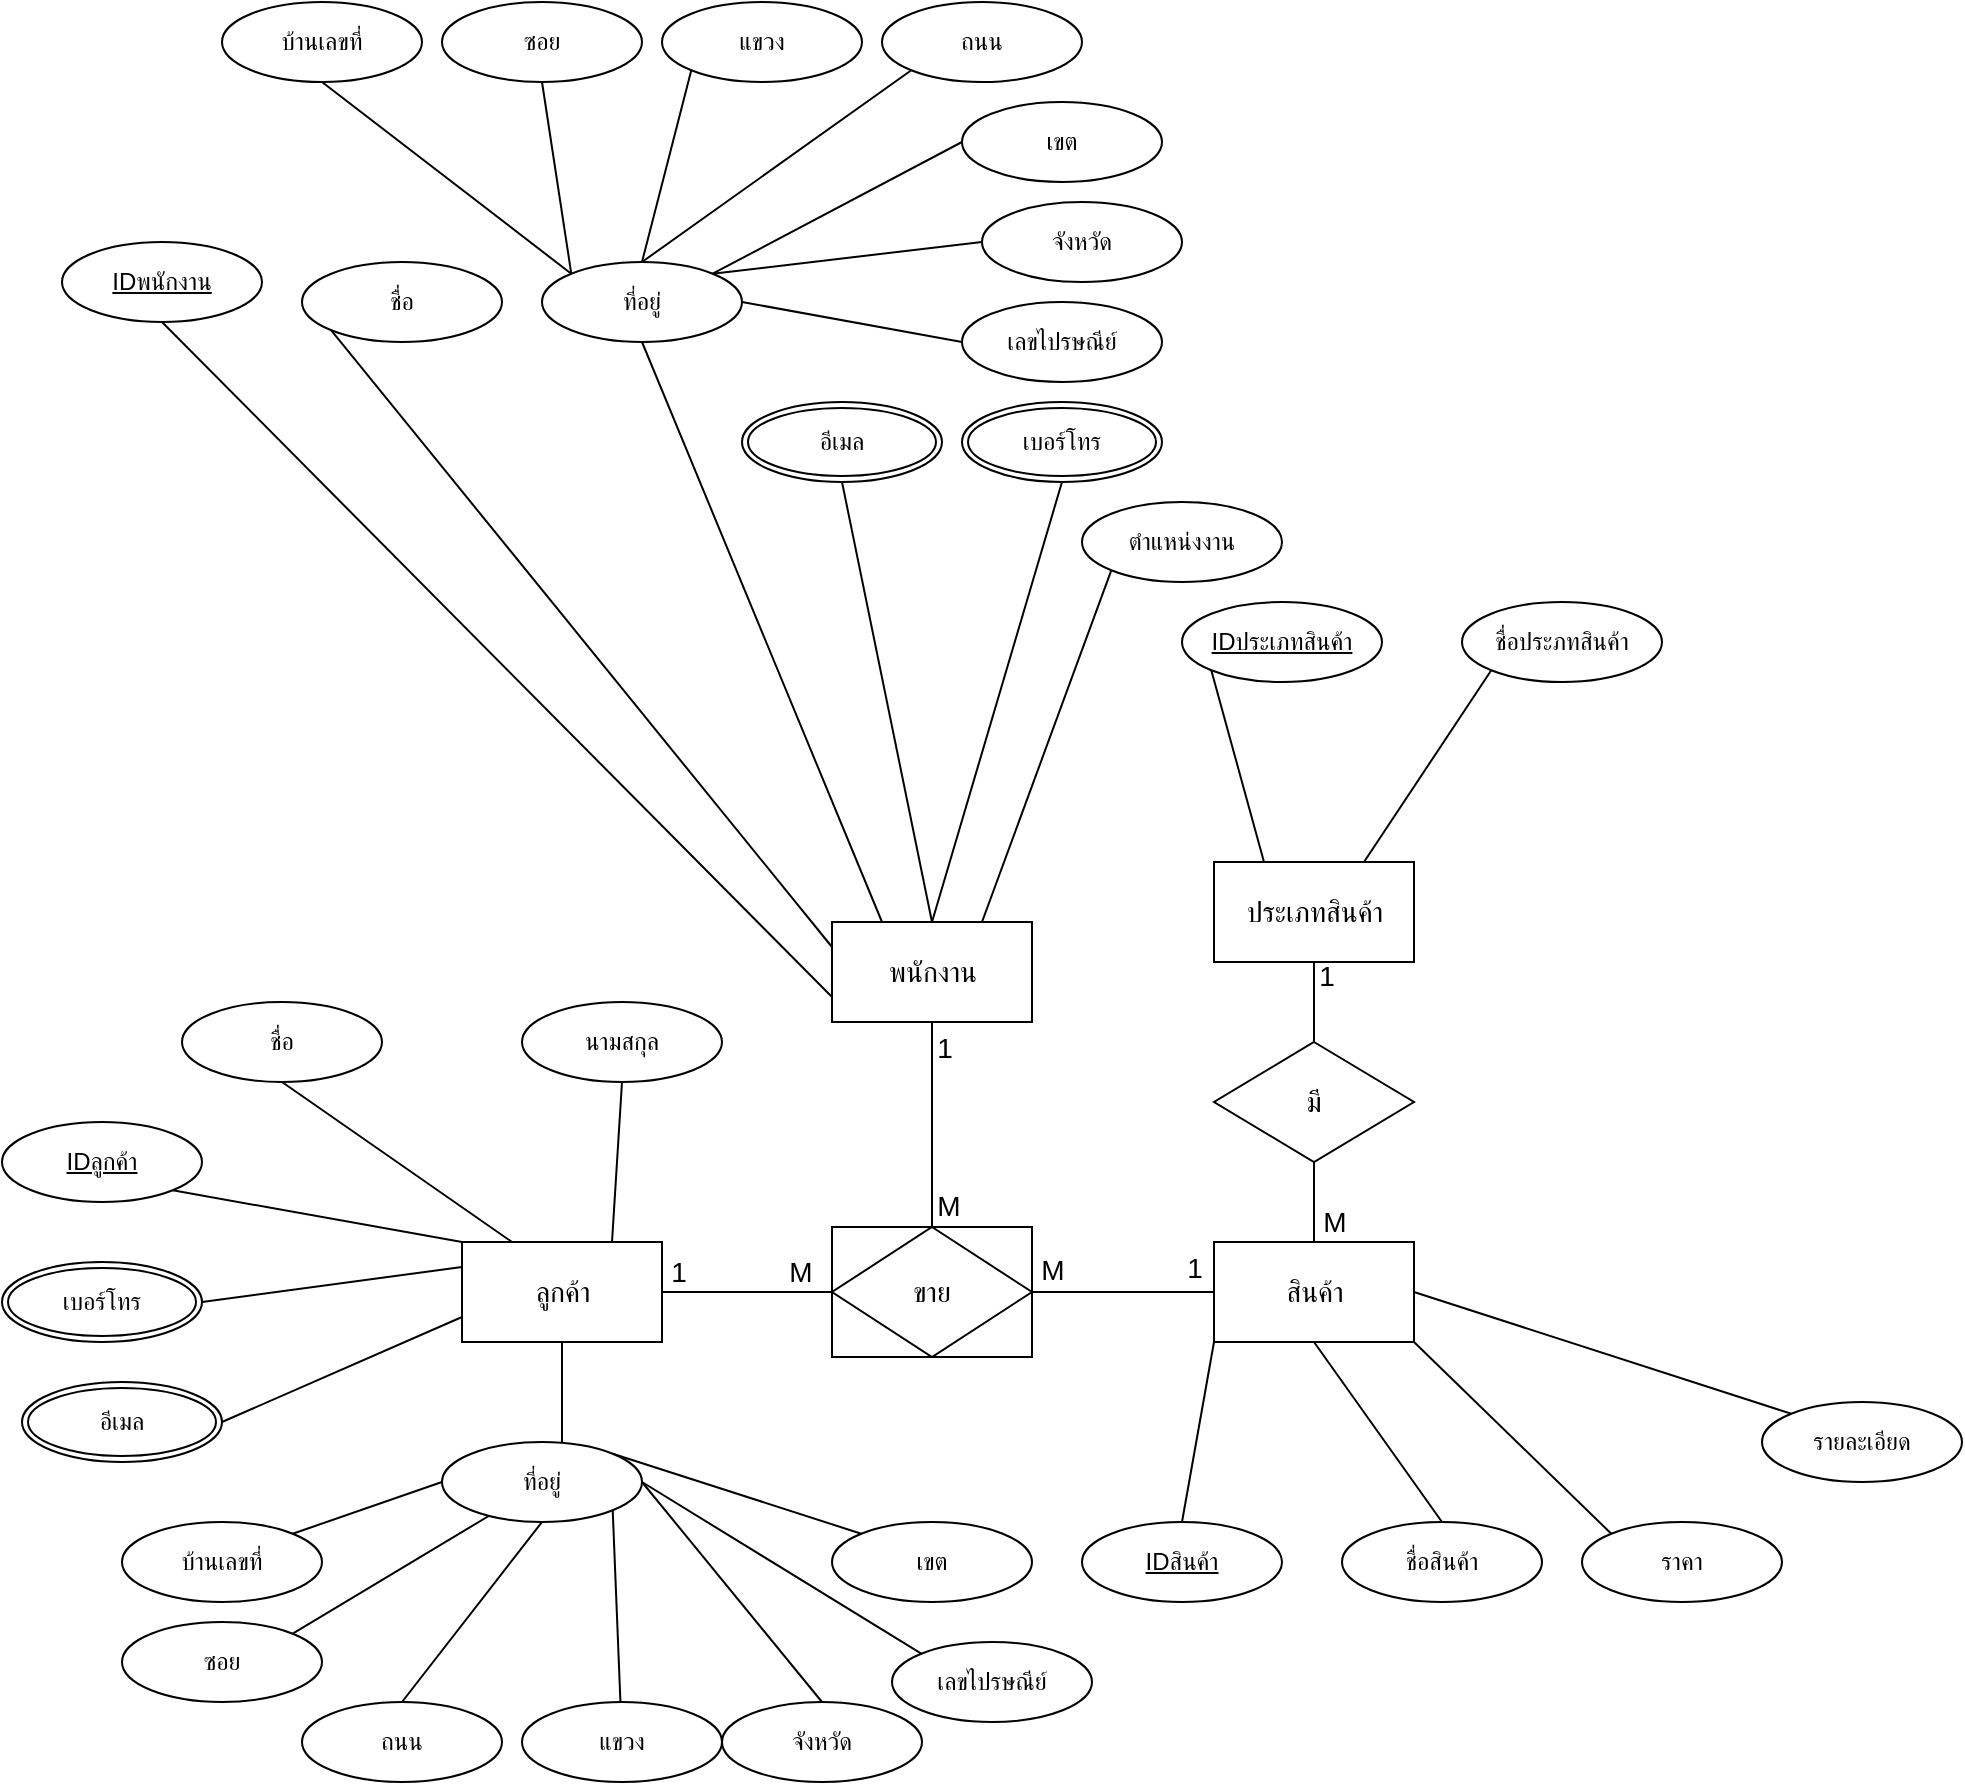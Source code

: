 <mxfile version="16.5.1" type="device"><diagram id="R2lEEEUBdFMjLlhIrx00" name="Page-1"><mxGraphModel dx="1632" dy="1677" grid="1" gridSize="10" guides="1" tooltips="1" connect="1" arrows="1" fold="1" page="1" pageScale="1" pageWidth="850" pageHeight="1100" math="0" shadow="0" extFonts="Permanent Marker^https://fonts.googleapis.com/css?family=Permanent+Marker"><root><mxCell id="0"/><mxCell id="1" parent="0"/><mxCell id="k3MWA8XEJm4RNBKXc7yi-6" style="edgeStyle=orthogonalEdgeStyle;rounded=0;orthogonalLoop=1;jettySize=auto;html=1;entryX=0;entryY=0.5;entryDx=0;entryDy=0;fontSize=14;endArrow=none;endFill=0;" parent="1" source="k3MWA8XEJm4RNBKXc7yi-1" target="k3MWA8XEJm4RNBKXc7yi-5" edge="1"><mxGeometry relative="1" as="geometry"/></mxCell><mxCell id="k3MWA8XEJm4RNBKXc7yi-14" value="M" style="edgeLabel;html=1;align=center;verticalAlign=middle;resizable=0;points=[];fontSize=14;" parent="k3MWA8XEJm4RNBKXc7yi-6" vertex="1" connectable="0"><mxGeometry x="0.237" y="-1" relative="1" as="geometry"><mxPoint x="16" y="-11" as="offset"/></mxGeometry></mxCell><mxCell id="k3MWA8XEJm4RNBKXc7yi-15" value="1" style="edgeLabel;html=1;align=center;verticalAlign=middle;resizable=0;points=[];fontSize=14;" parent="k3MWA8XEJm4RNBKXc7yi-6" vertex="1" connectable="0"><mxGeometry x="-0.715" y="-1" relative="1" as="geometry"><mxPoint x="-4" y="-11" as="offset"/></mxGeometry></mxCell><mxCell id="k3MWA8XEJm4RNBKXc7yi-1" value="ลูกค้า" style="html=1;dashed=0;whitespace=wrap;fontSize=14;" parent="1" vertex="1"><mxGeometry x="160" y="380" width="100" height="50" as="geometry"/></mxCell><mxCell id="k3MWA8XEJm4RNBKXc7yi-2" value="สินค้า" style="html=1;dashed=0;whitespace=wrap;fontSize=14;" parent="1" vertex="1"><mxGeometry x="536" y="380" width="100" height="50" as="geometry"/></mxCell><mxCell id="k3MWA8XEJm4RNBKXc7yi-9" style="edgeStyle=orthogonalEdgeStyle;rounded=0;orthogonalLoop=1;jettySize=auto;html=1;entryX=0.5;entryY=0;entryDx=0;entryDy=0;fontSize=14;endArrow=none;endFill=0;" parent="1" source="k3MWA8XEJm4RNBKXc7yi-3" target="k3MWA8XEJm4RNBKXc7yi-5" edge="1"><mxGeometry relative="1" as="geometry"/></mxCell><mxCell id="k3MWA8XEJm4RNBKXc7yi-16" value="1" style="edgeLabel;html=1;align=center;verticalAlign=middle;resizable=0;points=[];fontSize=14;" parent="k3MWA8XEJm4RNBKXc7yi-9" vertex="1" connectable="0"><mxGeometry x="-0.708" y="-2" relative="1" as="geometry"><mxPoint x="8" y="-2" as="offset"/></mxGeometry></mxCell><mxCell id="k3MWA8XEJm4RNBKXc7yi-17" value="M" style="edgeLabel;html=1;align=center;verticalAlign=middle;resizable=0;points=[];fontSize=14;" parent="k3MWA8XEJm4RNBKXc7yi-9" vertex="1" connectable="0"><mxGeometry x="0.749" y="-2" relative="1" as="geometry"><mxPoint x="10" y="2" as="offset"/></mxGeometry></mxCell><mxCell id="k3MWA8XEJm4RNBKXc7yi-3" value="พนักงาน" style="html=1;dashed=0;whitespace=wrap;fontSize=14;" parent="1" vertex="1"><mxGeometry x="345" y="220" width="100" height="50" as="geometry"/></mxCell><mxCell id="k3MWA8XEJm4RNBKXc7yi-7" style="edgeStyle=orthogonalEdgeStyle;rounded=0;orthogonalLoop=1;jettySize=auto;html=1;entryX=0;entryY=0.5;entryDx=0;entryDy=0;fontSize=14;endArrow=none;endFill=0;" parent="1" source="k3MWA8XEJm4RNBKXc7yi-5" target="k3MWA8XEJm4RNBKXc7yi-2" edge="1"><mxGeometry relative="1" as="geometry"/></mxCell><mxCell id="k3MWA8XEJm4RNBKXc7yi-21" value="1" style="edgeLabel;html=1;align=center;verticalAlign=middle;resizable=0;points=[];fontSize=14;" parent="k3MWA8XEJm4RNBKXc7yi-7" vertex="1" connectable="0"><mxGeometry x="0.784" y="-3" relative="1" as="geometry"><mxPoint y="-15" as="offset"/></mxGeometry></mxCell><mxCell id="k3MWA8XEJm4RNBKXc7yi-22" value="M" style="edgeLabel;html=1;align=center;verticalAlign=middle;resizable=0;points=[];fontSize=14;" parent="k3MWA8XEJm4RNBKXc7yi-7" vertex="1" connectable="0"><mxGeometry x="-0.816" y="2" relative="1" as="geometry"><mxPoint x="1" y="-9" as="offset"/></mxGeometry></mxCell><mxCell id="k3MWA8XEJm4RNBKXc7yi-5" value="ขาย" style="shape=associativeEntity;whiteSpace=wrap;html=1;align=center;fontSize=14;" parent="1" vertex="1"><mxGeometry x="345" y="372.5" width="100" height="65" as="geometry"/></mxCell><mxCell id="k3MWA8XEJm4RNBKXc7yi-11" style="edgeStyle=orthogonalEdgeStyle;rounded=0;orthogonalLoop=1;jettySize=auto;html=1;fontSize=14;endArrow=none;endFill=0;entryX=0.5;entryY=0;entryDx=0;entryDy=0;" parent="1" source="k3MWA8XEJm4RNBKXc7yi-10" target="k3MWA8XEJm4RNBKXc7yi-12" edge="1"><mxGeometry relative="1" as="geometry"><mxPoint x="586" y="250" as="targetPoint"/></mxGeometry></mxCell><mxCell id="k3MWA8XEJm4RNBKXc7yi-18" value="1" style="edgeLabel;html=1;align=center;verticalAlign=middle;resizable=0;points=[];fontSize=14;" parent="k3MWA8XEJm4RNBKXc7yi-11" vertex="1" connectable="0"><mxGeometry x="-0.258" y="-3" relative="1" as="geometry"><mxPoint x="9" y="-8" as="offset"/></mxGeometry></mxCell><mxCell id="k3MWA8XEJm4RNBKXc7yi-20" value="" style="edgeStyle=orthogonalEdgeStyle;rounded=0;orthogonalLoop=1;jettySize=auto;html=1;fontSize=14;endArrow=none;endFill=0;" parent="1" source="k3MWA8XEJm4RNBKXc7yi-10" target="k3MWA8XEJm4RNBKXc7yi-12" edge="1"><mxGeometry relative="1" as="geometry"/></mxCell><mxCell id="k3MWA8XEJm4RNBKXc7yi-10" value="ประเภทสินค้า" style="html=1;dashed=0;whitespace=wrap;fontSize=14;" parent="1" vertex="1"><mxGeometry x="536" y="190" width="100" height="50" as="geometry"/></mxCell><mxCell id="k3MWA8XEJm4RNBKXc7yi-13" style="edgeStyle=orthogonalEdgeStyle;rounded=0;orthogonalLoop=1;jettySize=auto;html=1;entryX=0.5;entryY=0;entryDx=0;entryDy=0;fontSize=14;endArrow=none;endFill=0;" parent="1" source="k3MWA8XEJm4RNBKXc7yi-12" target="k3MWA8XEJm4RNBKXc7yi-2" edge="1"><mxGeometry relative="1" as="geometry"/></mxCell><mxCell id="k3MWA8XEJm4RNBKXc7yi-19" value="M" style="edgeLabel;html=1;align=center;verticalAlign=middle;resizable=0;points=[];fontSize=14;" parent="k3MWA8XEJm4RNBKXc7yi-13" vertex="1" connectable="0"><mxGeometry x="0.728" relative="1" as="geometry"><mxPoint x="10" y="-5" as="offset"/></mxGeometry></mxCell><mxCell id="k3MWA8XEJm4RNBKXc7yi-12" value="มี" style="shape=rhombus;perimeter=rhombusPerimeter;whiteSpace=wrap;html=1;align=center;fontSize=14;" parent="1" vertex="1"><mxGeometry x="536" y="280" width="100" height="60" as="geometry"/></mxCell><mxCell id="4IGGy3jbmULkR0txem3m-1" value="IDลูกค้า" style="ellipse;whiteSpace=wrap;html=1;align=center;fontStyle=4;" vertex="1" parent="1"><mxGeometry x="-70" y="320" width="100" height="40" as="geometry"/></mxCell><mxCell id="4IGGy3jbmULkR0txem3m-2" value="IDพนักงาน" style="ellipse;whiteSpace=wrap;html=1;align=center;fontStyle=4;" vertex="1" parent="1"><mxGeometry x="-40" y="-120" width="100" height="40" as="geometry"/></mxCell><mxCell id="4IGGy3jbmULkR0txem3m-3" value="IDประเภทสินค้า" style="ellipse;whiteSpace=wrap;html=1;align=center;fontStyle=4;" vertex="1" parent="1"><mxGeometry x="520" y="60" width="100" height="40" as="geometry"/></mxCell><mxCell id="4IGGy3jbmULkR0txem3m-4" value="IDสินค้า" style="ellipse;whiteSpace=wrap;html=1;align=center;fontStyle=4;" vertex="1" parent="1"><mxGeometry x="470" y="520" width="100" height="40" as="geometry"/></mxCell><mxCell id="4IGGy3jbmULkR0txem3m-5" value="ชื่อ" style="ellipse;whiteSpace=wrap;html=1;align=center;" vertex="1" parent="1"><mxGeometry x="20" y="260" width="100" height="40" as="geometry"/></mxCell><mxCell id="4IGGy3jbmULkR0txem3m-6" value="นามสกุล" style="ellipse;whiteSpace=wrap;html=1;align=center;" vertex="1" parent="1"><mxGeometry x="190" y="260" width="100" height="40" as="geometry"/></mxCell><mxCell id="4IGGy3jbmULkR0txem3m-8" value="ชื่อ" style="ellipse;whiteSpace=wrap;html=1;align=center;" vertex="1" parent="1"><mxGeometry x="80" y="-110" width="100" height="40" as="geometry"/></mxCell><mxCell id="4IGGy3jbmULkR0txem3m-11" value="บ้านเลขที่" style="ellipse;whiteSpace=wrap;html=1;align=center;" vertex="1" parent="1"><mxGeometry x="-10" y="520" width="100" height="40" as="geometry"/></mxCell><mxCell id="4IGGy3jbmULkR0txem3m-12" value="ซอย" style="ellipse;whiteSpace=wrap;html=1;align=center;" vertex="1" parent="1"><mxGeometry x="-10" y="570" width="100" height="40" as="geometry"/></mxCell><mxCell id="4IGGy3jbmULkR0txem3m-13" value="ถนน" style="ellipse;whiteSpace=wrap;html=1;align=center;" vertex="1" parent="1"><mxGeometry x="80" y="610" width="100" height="40" as="geometry"/></mxCell><mxCell id="4IGGy3jbmULkR0txem3m-14" value="เขต" style="ellipse;whiteSpace=wrap;html=1;align=center;" vertex="1" parent="1"><mxGeometry x="345" y="520" width="100" height="40" as="geometry"/></mxCell><mxCell id="4IGGy3jbmULkR0txem3m-15" value="แขวง" style="ellipse;whiteSpace=wrap;html=1;align=center;" vertex="1" parent="1"><mxGeometry x="190" y="610" width="100" height="40" as="geometry"/></mxCell><mxCell id="4IGGy3jbmULkR0txem3m-16" value="จังหวัด" style="ellipse;whiteSpace=wrap;html=1;align=center;" vertex="1" parent="1"><mxGeometry x="290" y="610" width="100" height="40" as="geometry"/></mxCell><mxCell id="4IGGy3jbmULkR0txem3m-17" value="เลขไปรษณีย์" style="ellipse;whiteSpace=wrap;html=1;align=center;" vertex="1" parent="1"><mxGeometry x="375" y="580" width="100" height="40" as="geometry"/></mxCell><mxCell id="4IGGy3jbmULkR0txem3m-18" value="" style="endArrow=none;html=1;rounded=0;exitX=1;exitY=0;exitDx=0;exitDy=0;entryX=0;entryY=0.5;entryDx=0;entryDy=0;" edge="1" parent="1" source="4IGGy3jbmULkR0txem3m-11" target="4IGGy3jbmULkR0txem3m-30"><mxGeometry relative="1" as="geometry"><mxPoint x="150" y="560" as="sourcePoint"/><mxPoint x="160" y="500" as="targetPoint"/></mxGeometry></mxCell><mxCell id="4IGGy3jbmULkR0txem3m-19" value="" style="endArrow=none;html=1;rounded=0;exitX=1;exitY=0;exitDx=0;exitDy=0;entryX=0.25;entryY=0.9;entryDx=0;entryDy=0;entryPerimeter=0;" edge="1" parent="1" source="4IGGy3jbmULkR0txem3m-12" target="4IGGy3jbmULkR0txem3m-30"><mxGeometry relative="1" as="geometry"><mxPoint x="160" y="550" as="sourcePoint"/><mxPoint x="174.645" y="514.142" as="targetPoint"/></mxGeometry></mxCell><mxCell id="4IGGy3jbmULkR0txem3m-20" value="" style="endArrow=none;html=1;rounded=0;exitX=0.5;exitY=0;exitDx=0;exitDy=0;entryX=0.5;entryY=1;entryDx=0;entryDy=0;" edge="1" parent="1" source="4IGGy3jbmULkR0txem3m-13" target="4IGGy3jbmULkR0txem3m-30"><mxGeometry relative="1" as="geometry"><mxPoint x="170" y="550" as="sourcePoint"/><mxPoint x="210" y="520" as="targetPoint"/></mxGeometry></mxCell><mxCell id="4IGGy3jbmULkR0txem3m-21" value="" style="endArrow=none;html=1;rounded=0;exitX=1;exitY=1;exitDx=0;exitDy=0;" edge="1" parent="1" source="4IGGy3jbmULkR0txem3m-30" target="4IGGy3jbmULkR0txem3m-15"><mxGeometry relative="1" as="geometry"><mxPoint x="245.355" y="514.142" as="sourcePoint"/><mxPoint x="380" y="570" as="targetPoint"/></mxGeometry></mxCell><mxCell id="4IGGy3jbmULkR0txem3m-22" value="" style="endArrow=none;html=1;rounded=0;exitX=1;exitY=0;exitDx=0;exitDy=0;entryX=0;entryY=0;entryDx=0;entryDy=0;" edge="1" parent="1" source="4IGGy3jbmULkR0txem3m-30" target="4IGGy3jbmULkR0txem3m-14"><mxGeometry relative="1" as="geometry"><mxPoint x="245.355" y="485.858" as="sourcePoint"/><mxPoint x="590" y="530" as="targetPoint"/></mxGeometry></mxCell><mxCell id="4IGGy3jbmULkR0txem3m-23" value="" style="endArrow=none;html=1;rounded=0;exitX=0;exitY=0;exitDx=0;exitDy=0;entryX=1;entryY=0.5;entryDx=0;entryDy=0;" edge="1" parent="1" source="4IGGy3jbmULkR0txem3m-17" target="4IGGy3jbmULkR0txem3m-30"><mxGeometry relative="1" as="geometry"><mxPoint x="520" y="660" as="sourcePoint"/><mxPoint x="260" y="500" as="targetPoint"/></mxGeometry></mxCell><mxCell id="4IGGy3jbmULkR0txem3m-24" value="" style="endArrow=none;html=1;rounded=0;entryX=0.5;entryY=0;entryDx=0;entryDy=0;exitX=1;exitY=0.5;exitDx=0;exitDy=0;" edge="1" parent="1" source="4IGGy3jbmULkR0txem3m-30" target="4IGGy3jbmULkR0txem3m-16"><mxGeometry relative="1" as="geometry"><mxPoint x="245.355" y="514.142" as="sourcePoint"/><mxPoint x="400" y="560" as="targetPoint"/></mxGeometry></mxCell><mxCell id="4IGGy3jbmULkR0txem3m-25" value="" style="endArrow=none;html=1;rounded=0;exitX=0.5;exitY=0;exitDx=0;exitDy=0;entryX=0.5;entryY=1;entryDx=0;entryDy=0;" edge="1" parent="1" target="k3MWA8XEJm4RNBKXc7yi-1"><mxGeometry relative="1" as="geometry"><mxPoint x="210" y="480" as="sourcePoint"/><mxPoint x="450" y="460" as="targetPoint"/></mxGeometry></mxCell><mxCell id="4IGGy3jbmULkR0txem3m-26" value="" style="endArrow=none;html=1;rounded=0;exitX=1;exitY=1;exitDx=0;exitDy=0;entryX=0;entryY=0;entryDx=0;entryDy=0;" edge="1" parent="1" source="4IGGy3jbmULkR0txem3m-1" target="k3MWA8XEJm4RNBKXc7yi-1"><mxGeometry relative="1" as="geometry"><mxPoint x="-50" y="430" as="sourcePoint"/><mxPoint x="110" y="430" as="targetPoint"/></mxGeometry></mxCell><mxCell id="4IGGy3jbmULkR0txem3m-27" value="" style="endArrow=none;html=1;rounded=0;exitX=0.5;exitY=1;exitDx=0;exitDy=0;entryX=0.25;entryY=0;entryDx=0;entryDy=0;" edge="1" parent="1" source="4IGGy3jbmULkR0txem3m-5" target="k3MWA8XEJm4RNBKXc7yi-1"><mxGeometry relative="1" as="geometry"><mxPoint x="140" y="320" as="sourcePoint"/><mxPoint x="300" y="320" as="targetPoint"/></mxGeometry></mxCell><mxCell id="4IGGy3jbmULkR0txem3m-28" value="" style="endArrow=none;html=1;rounded=0;exitX=0.5;exitY=1;exitDx=0;exitDy=0;entryX=0.75;entryY=0;entryDx=0;entryDy=0;" edge="1" parent="1" source="4IGGy3jbmULkR0txem3m-6" target="k3MWA8XEJm4RNBKXc7yi-1"><mxGeometry relative="1" as="geometry"><mxPoint x="250" y="320" as="sourcePoint"/><mxPoint x="410" y="320" as="targetPoint"/></mxGeometry></mxCell><mxCell id="4IGGy3jbmULkR0txem3m-29" value="เบอร์โทร" style="ellipse;shape=doubleEllipse;margin=3;whiteSpace=wrap;html=1;align=center;" vertex="1" parent="1"><mxGeometry x="-70" y="390" width="100" height="40" as="geometry"/></mxCell><mxCell id="4IGGy3jbmULkR0txem3m-30" value="ที่อยู่" style="ellipse;whiteSpace=wrap;html=1;align=center;" vertex="1" parent="1"><mxGeometry x="150" y="480" width="100" height="40" as="geometry"/></mxCell><mxCell id="4IGGy3jbmULkR0txem3m-32" value="อีเมล" style="ellipse;shape=doubleEllipse;margin=3;whiteSpace=wrap;html=1;align=center;" vertex="1" parent="1"><mxGeometry x="-60" y="450" width="100" height="40" as="geometry"/></mxCell><mxCell id="4IGGy3jbmULkR0txem3m-33" value="" style="endArrow=none;html=1;rounded=0;exitX=1;exitY=0.5;exitDx=0;exitDy=0;entryX=0;entryY=0.25;entryDx=0;entryDy=0;" edge="1" parent="1" source="4IGGy3jbmULkR0txem3m-29" target="k3MWA8XEJm4RNBKXc7yi-1"><mxGeometry relative="1" as="geometry"><mxPoint x="70" y="430" as="sourcePoint"/><mxPoint x="230" y="430" as="targetPoint"/></mxGeometry></mxCell><mxCell id="4IGGy3jbmULkR0txem3m-34" value="" style="endArrow=none;html=1;rounded=0;exitX=1;exitY=0.5;exitDx=0;exitDy=0;entryX=0;entryY=0.75;entryDx=0;entryDy=0;" edge="1" parent="1" source="4IGGy3jbmULkR0txem3m-32" target="k3MWA8XEJm4RNBKXc7yi-1"><mxGeometry relative="1" as="geometry"><mxPoint x="150" y="450" as="sourcePoint"/><mxPoint x="310" y="450" as="targetPoint"/></mxGeometry></mxCell><mxCell id="4IGGy3jbmULkR0txem3m-36" value="" style="endArrow=none;html=1;rounded=0;exitX=0.5;exitY=1;exitDx=0;exitDy=0;entryX=0;entryY=0.75;entryDx=0;entryDy=0;" edge="1" parent="1" source="4IGGy3jbmULkR0txem3m-2" target="k3MWA8XEJm4RNBKXc7yi-3"><mxGeometry relative="1" as="geometry"><mxPoint x="340" y="130" as="sourcePoint"/><mxPoint x="500" y="130" as="targetPoint"/></mxGeometry></mxCell><mxCell id="4IGGy3jbmULkR0txem3m-37" value="" style="endArrow=none;html=1;rounded=0;exitX=0;exitY=1;exitDx=0;exitDy=0;entryX=0;entryY=0.25;entryDx=0;entryDy=0;" edge="1" parent="1" source="4IGGy3jbmULkR0txem3m-8" target="k3MWA8XEJm4RNBKXc7yi-3"><mxGeometry relative="1" as="geometry"><mxPoint x="360" y="130" as="sourcePoint"/><mxPoint x="520" y="130" as="targetPoint"/></mxGeometry></mxCell><mxCell id="4IGGy3jbmULkR0txem3m-38" value="เบอร์โทร" style="ellipse;shape=doubleEllipse;margin=3;whiteSpace=wrap;html=1;align=center;" vertex="1" parent="1"><mxGeometry x="410" y="-40" width="100" height="40" as="geometry"/></mxCell><mxCell id="4IGGy3jbmULkR0txem3m-39" value="อีเมล" style="ellipse;shape=doubleEllipse;margin=3;whiteSpace=wrap;html=1;align=center;" vertex="1" parent="1"><mxGeometry x="300" y="-40" width="100" height="40" as="geometry"/></mxCell><mxCell id="4IGGy3jbmULkR0txem3m-41" value="บ้านเลขที่" style="ellipse;whiteSpace=wrap;html=1;align=center;" vertex="1" parent="1"><mxGeometry x="40" y="-240" width="100" height="40" as="geometry"/></mxCell><mxCell id="4IGGy3jbmULkR0txem3m-42" value="ซอย" style="ellipse;whiteSpace=wrap;html=1;align=center;" vertex="1" parent="1"><mxGeometry x="150" y="-240" width="100" height="40" as="geometry"/></mxCell><mxCell id="4IGGy3jbmULkR0txem3m-43" value="ถนน" style="ellipse;whiteSpace=wrap;html=1;align=center;" vertex="1" parent="1"><mxGeometry x="370" y="-240" width="100" height="40" as="geometry"/></mxCell><mxCell id="4IGGy3jbmULkR0txem3m-44" value="เขต" style="ellipse;whiteSpace=wrap;html=1;align=center;" vertex="1" parent="1"><mxGeometry x="410" y="-190" width="100" height="40" as="geometry"/></mxCell><mxCell id="4IGGy3jbmULkR0txem3m-45" value="แขวง" style="ellipse;whiteSpace=wrap;html=1;align=center;" vertex="1" parent="1"><mxGeometry x="260" y="-240" width="100" height="40" as="geometry"/></mxCell><mxCell id="4IGGy3jbmULkR0txem3m-46" value="จังหวัด" style="ellipse;whiteSpace=wrap;html=1;align=center;" vertex="1" parent="1"><mxGeometry x="420" y="-140" width="100" height="40" as="geometry"/></mxCell><mxCell id="4IGGy3jbmULkR0txem3m-47" value="เลขไปรษณีย์" style="ellipse;whiteSpace=wrap;html=1;align=center;" vertex="1" parent="1"><mxGeometry x="410" y="-90" width="100" height="40" as="geometry"/></mxCell><mxCell id="4IGGy3jbmULkR0txem3m-48" value="ที่อยู่" style="ellipse;whiteSpace=wrap;html=1;align=center;" vertex="1" parent="1"><mxGeometry x="200" y="-110" width="100" height="40" as="geometry"/></mxCell><mxCell id="4IGGy3jbmULkR0txem3m-49" value="" style="endArrow=none;html=1;rounded=0;exitX=0.5;exitY=1;exitDx=0;exitDy=0;entryX=0;entryY=0;entryDx=0;entryDy=0;" edge="1" parent="1" source="4IGGy3jbmULkR0txem3m-41" target="4IGGy3jbmULkR0txem3m-48"><mxGeometry relative="1" as="geometry"><mxPoint x="270" y="-30" as="sourcePoint"/><mxPoint x="430" y="-30" as="targetPoint"/></mxGeometry></mxCell><mxCell id="4IGGy3jbmULkR0txem3m-50" value="" style="endArrow=none;html=1;rounded=0;exitX=0.5;exitY=1;exitDx=0;exitDy=0;entryX=0;entryY=0;entryDx=0;entryDy=0;" edge="1" parent="1" source="4IGGy3jbmULkR0txem3m-42" target="4IGGy3jbmULkR0txem3m-48"><mxGeometry relative="1" as="geometry"><mxPoint x="330" y="-150" as="sourcePoint"/><mxPoint x="490" y="-150" as="targetPoint"/></mxGeometry></mxCell><mxCell id="4IGGy3jbmULkR0txem3m-51" value="" style="endArrow=none;html=1;rounded=0;exitX=0;exitY=1;exitDx=0;exitDy=0;entryX=0.5;entryY=0;entryDx=0;entryDy=0;" edge="1" parent="1" source="4IGGy3jbmULkR0txem3m-45" target="4IGGy3jbmULkR0txem3m-48"><mxGeometry relative="1" as="geometry"><mxPoint x="350" y="-130" as="sourcePoint"/><mxPoint x="510" y="-130" as="targetPoint"/></mxGeometry></mxCell><mxCell id="4IGGy3jbmULkR0txem3m-52" value="" style="endArrow=none;html=1;rounded=0;exitX=0;exitY=1;exitDx=0;exitDy=0;entryX=0.5;entryY=0;entryDx=0;entryDy=0;" edge="1" parent="1" source="4IGGy3jbmULkR0txem3m-43" target="4IGGy3jbmULkR0txem3m-48"><mxGeometry relative="1" as="geometry"><mxPoint x="370" y="-120" as="sourcePoint"/><mxPoint x="530" y="-120" as="targetPoint"/></mxGeometry></mxCell><mxCell id="4IGGy3jbmULkR0txem3m-53" value="" style="endArrow=none;html=1;rounded=0;exitX=0.5;exitY=1;exitDx=0;exitDy=0;entryX=0.25;entryY=0;entryDx=0;entryDy=0;" edge="1" parent="1" source="4IGGy3jbmULkR0txem3m-48" target="k3MWA8XEJm4RNBKXc7yi-3"><mxGeometry relative="1" as="geometry"><mxPoint x="320" y="30" as="sourcePoint"/><mxPoint x="480" y="30" as="targetPoint"/></mxGeometry></mxCell><mxCell id="4IGGy3jbmULkR0txem3m-54" value="" style="endArrow=none;html=1;rounded=0;exitX=1;exitY=0;exitDx=0;exitDy=0;entryX=0;entryY=0.5;entryDx=0;entryDy=0;" edge="1" parent="1" source="4IGGy3jbmULkR0txem3m-48" target="4IGGy3jbmULkR0txem3m-44"><mxGeometry relative="1" as="geometry"><mxPoint x="430" y="100" as="sourcePoint"/><mxPoint x="590" y="100" as="targetPoint"/></mxGeometry></mxCell><mxCell id="4IGGy3jbmULkR0txem3m-55" value="" style="endArrow=none;html=1;rounded=0;exitX=0;exitY=0.5;exitDx=0;exitDy=0;entryX=1;entryY=0;entryDx=0;entryDy=0;" edge="1" parent="1" source="4IGGy3jbmULkR0txem3m-46" target="4IGGy3jbmULkR0txem3m-48"><mxGeometry relative="1" as="geometry"><mxPoint x="390" y="30" as="sourcePoint"/><mxPoint x="550" y="30" as="targetPoint"/></mxGeometry></mxCell><mxCell id="4IGGy3jbmULkR0txem3m-56" value="" style="endArrow=none;html=1;rounded=0;exitX=1;exitY=0.5;exitDx=0;exitDy=0;entryX=0;entryY=0.5;entryDx=0;entryDy=0;" edge="1" parent="1" source="4IGGy3jbmULkR0txem3m-48" target="4IGGy3jbmULkR0txem3m-47"><mxGeometry relative="1" as="geometry"><mxPoint x="400" y="20" as="sourcePoint"/><mxPoint x="560" y="20" as="targetPoint"/></mxGeometry></mxCell><mxCell id="4IGGy3jbmULkR0txem3m-57" value="" style="endArrow=none;html=1;rounded=0;exitX=0.5;exitY=1;exitDx=0;exitDy=0;entryX=0.5;entryY=0;entryDx=0;entryDy=0;" edge="1" parent="1" source="4IGGy3jbmULkR0txem3m-39" target="k3MWA8XEJm4RNBKXc7yi-3"><mxGeometry relative="1" as="geometry"><mxPoint x="490" y="90" as="sourcePoint"/><mxPoint x="650" y="90" as="targetPoint"/></mxGeometry></mxCell><mxCell id="4IGGy3jbmULkR0txem3m-58" value="" style="endArrow=none;html=1;rounded=0;exitX=0.5;exitY=1;exitDx=0;exitDy=0;entryX=0.5;entryY=0;entryDx=0;entryDy=0;" edge="1" parent="1" source="4IGGy3jbmULkR0txem3m-38" target="k3MWA8XEJm4RNBKXc7yi-3"><mxGeometry relative="1" as="geometry"><mxPoint x="540" y="110" as="sourcePoint"/><mxPoint x="700" y="110" as="targetPoint"/></mxGeometry></mxCell><mxCell id="4IGGy3jbmULkR0txem3m-59" value="ตำแหน่งงาน" style="ellipse;whiteSpace=wrap;html=1;align=center;" vertex="1" parent="1"><mxGeometry x="470" y="10" width="100" height="40" as="geometry"/></mxCell><mxCell id="4IGGy3jbmULkR0txem3m-60" value="" style="endArrow=none;html=1;rounded=0;exitX=0;exitY=1;exitDx=0;exitDy=0;entryX=0.75;entryY=0;entryDx=0;entryDy=0;" edge="1" parent="1" source="4IGGy3jbmULkR0txem3m-59" target="k3MWA8XEJm4RNBKXc7yi-3"><mxGeometry relative="1" as="geometry"><mxPoint x="490" y="100" as="sourcePoint"/><mxPoint x="650" y="100" as="targetPoint"/></mxGeometry></mxCell><mxCell id="4IGGy3jbmULkR0txem3m-61" value="ชื่อประภทสินค้า" style="ellipse;whiteSpace=wrap;html=1;align=center;" vertex="1" parent="1"><mxGeometry x="660" y="60" width="100" height="40" as="geometry"/></mxCell><mxCell id="4IGGy3jbmULkR0txem3m-62" value="" style="endArrow=none;html=1;rounded=0;exitX=0;exitY=1;exitDx=0;exitDy=0;entryX=0.25;entryY=0;entryDx=0;entryDy=0;" edge="1" parent="1" source="4IGGy3jbmULkR0txem3m-3" target="k3MWA8XEJm4RNBKXc7yi-10"><mxGeometry relative="1" as="geometry"><mxPoint x="690" y="220" as="sourcePoint"/><mxPoint x="850" y="220" as="targetPoint"/></mxGeometry></mxCell><mxCell id="4IGGy3jbmULkR0txem3m-63" value="" style="endArrow=none;html=1;rounded=0;exitX=0;exitY=1;exitDx=0;exitDy=0;entryX=0.75;entryY=0;entryDx=0;entryDy=0;" edge="1" parent="1" source="4IGGy3jbmULkR0txem3m-61" target="k3MWA8XEJm4RNBKXc7yi-10"><mxGeometry relative="1" as="geometry"><mxPoint x="720" y="190" as="sourcePoint"/><mxPoint x="880" y="190" as="targetPoint"/></mxGeometry></mxCell><mxCell id="4IGGy3jbmULkR0txem3m-64" value="ชื่อสินค้า" style="ellipse;whiteSpace=wrap;html=1;align=center;" vertex="1" parent="1"><mxGeometry x="600" y="520" width="100" height="40" as="geometry"/></mxCell><mxCell id="4IGGy3jbmULkR0txem3m-65" value="" style="endArrow=none;html=1;rounded=0;exitX=0.5;exitY=0;exitDx=0;exitDy=0;entryX=0;entryY=1;entryDx=0;entryDy=0;" edge="1" parent="1" source="4IGGy3jbmULkR0txem3m-4" target="k3MWA8XEJm4RNBKXc7yi-2"><mxGeometry relative="1" as="geometry"><mxPoint x="550" y="490" as="sourcePoint"/><mxPoint x="710" y="490" as="targetPoint"/></mxGeometry></mxCell><mxCell id="4IGGy3jbmULkR0txem3m-66" value="" style="endArrow=none;html=1;rounded=0;exitX=0.5;exitY=0;exitDx=0;exitDy=0;entryX=0.5;entryY=1;entryDx=0;entryDy=0;" edge="1" parent="1" source="4IGGy3jbmULkR0txem3m-64" target="k3MWA8XEJm4RNBKXc7yi-2"><mxGeometry relative="1" as="geometry"><mxPoint x="670" y="460" as="sourcePoint"/><mxPoint x="830" y="460" as="targetPoint"/></mxGeometry></mxCell><mxCell id="4IGGy3jbmULkR0txem3m-67" value="ราคา" style="ellipse;whiteSpace=wrap;html=1;align=center;" vertex="1" parent="1"><mxGeometry x="720" y="520" width="100" height="40" as="geometry"/></mxCell><mxCell id="4IGGy3jbmULkR0txem3m-68" value="" style="endArrow=none;html=1;rounded=0;exitX=1;exitY=1;exitDx=0;exitDy=0;entryX=0;entryY=0;entryDx=0;entryDy=0;" edge="1" parent="1" source="k3MWA8XEJm4RNBKXc7yi-2" target="4IGGy3jbmULkR0txem3m-67"><mxGeometry relative="1" as="geometry"><mxPoint x="820" y="360" as="sourcePoint"/><mxPoint x="980" y="360" as="targetPoint"/></mxGeometry></mxCell><mxCell id="4IGGy3jbmULkR0txem3m-69" value="รายละเอียด" style="ellipse;whiteSpace=wrap;html=1;align=center;" vertex="1" parent="1"><mxGeometry x="810" y="460" width="100" height="40" as="geometry"/></mxCell><mxCell id="4IGGy3jbmULkR0txem3m-70" value="" style="endArrow=none;html=1;rounded=0;exitX=0;exitY=0;exitDx=0;exitDy=0;entryX=1;entryY=0.5;entryDx=0;entryDy=0;" edge="1" parent="1" source="4IGGy3jbmULkR0txem3m-69" target="k3MWA8XEJm4RNBKXc7yi-2"><mxGeometry relative="1" as="geometry"><mxPoint x="840" y="340" as="sourcePoint"/><mxPoint x="1000" y="340" as="targetPoint"/></mxGeometry></mxCell></root></mxGraphModel></diagram></mxfile>